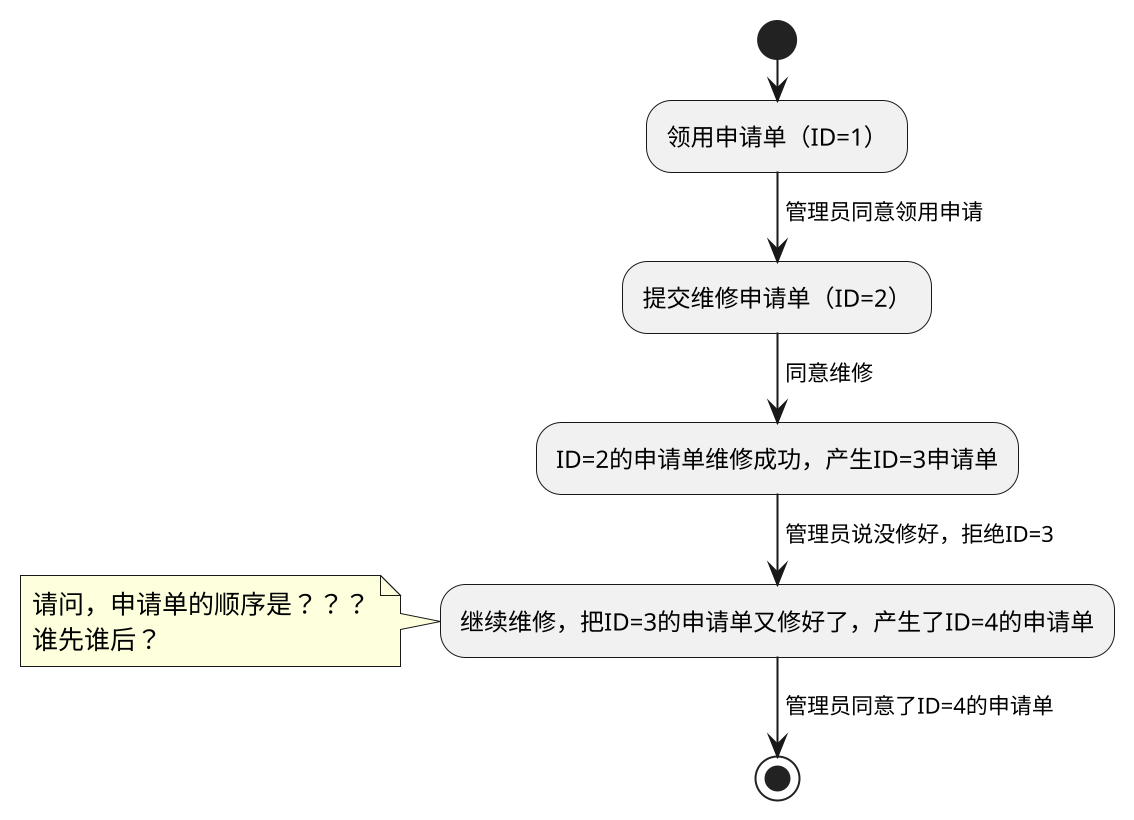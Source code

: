 @startuml
scale 2
|现状|
start
:领用申请单（ID=1）;
->管理员同意领用申请;
:提交维修申请单（ID=2）;
->同意维修;
:ID=2的申请单维修成功，产生ID=3申请单;
->管理员说没修好，拒绝ID=3;
:继续维修，把ID=3的申请单又修好了，产生了ID=4的申请单;
->管理员同意了ID=4的申请单;
note
请问，申请单的顺序是？？？
谁先谁后？
end note

stop
@enduml